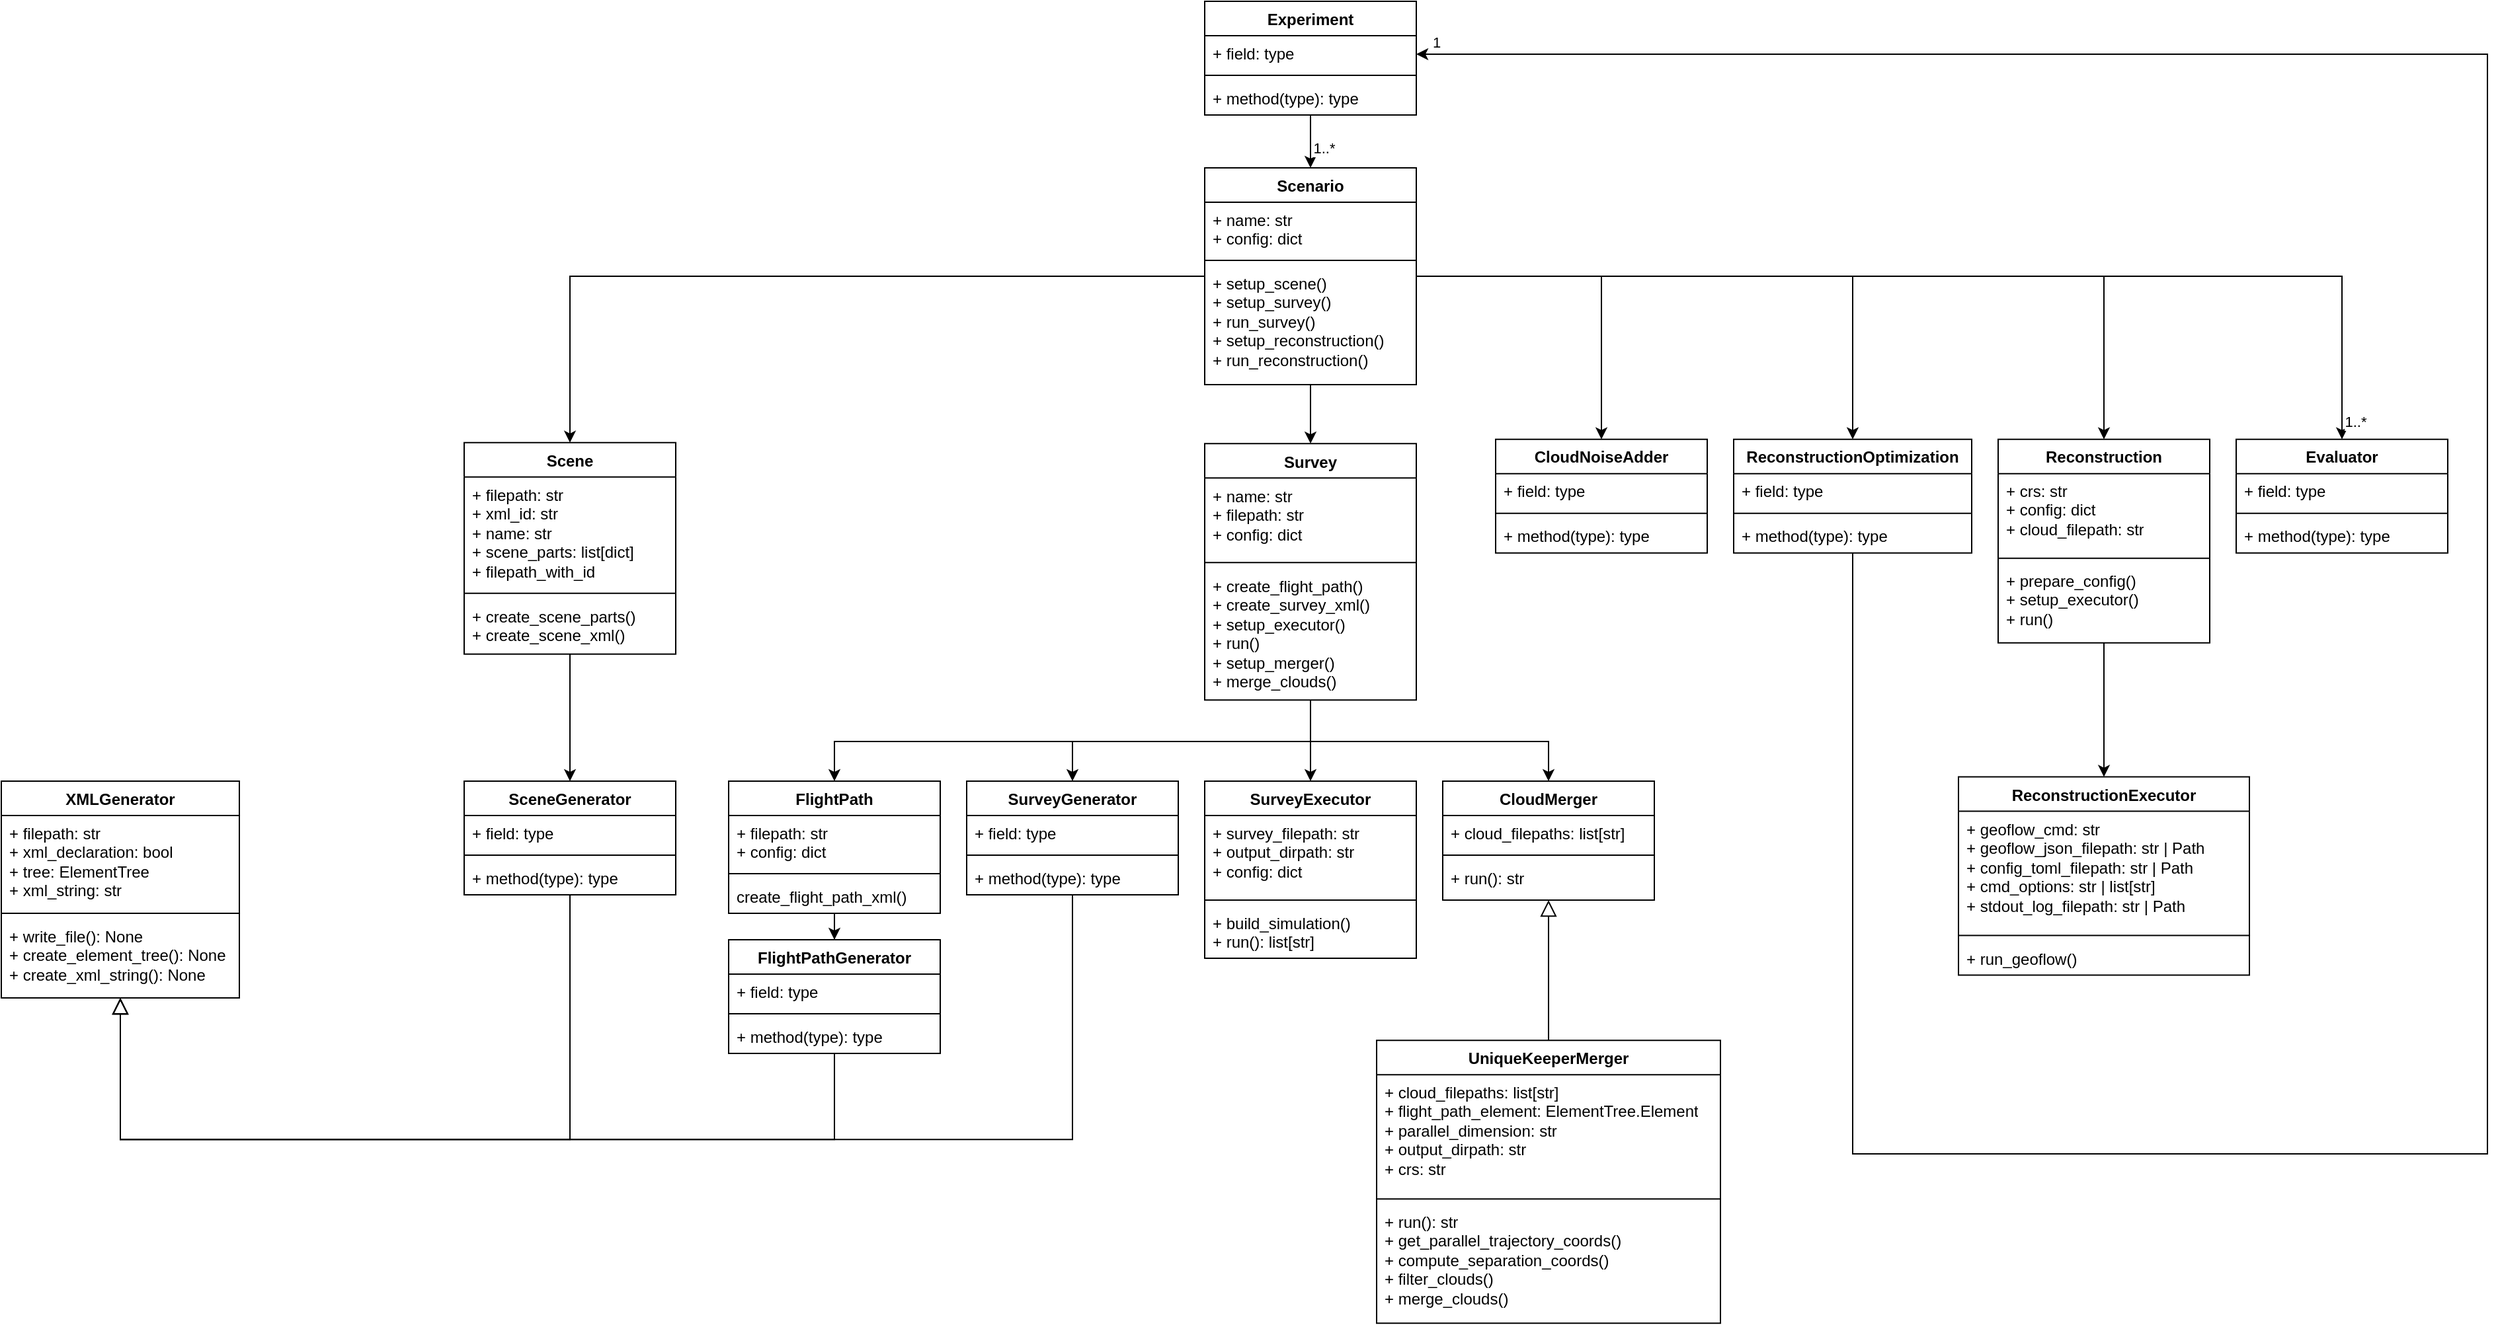 <mxfile version="24.4.8" type="device">
  <diagram name="Seite-1" id="8JNQaDu9DRhacnjIAZFm">
    <mxGraphModel dx="3042" dy="1747" grid="1" gridSize="10" guides="1" tooltips="1" connect="1" arrows="1" fold="1" page="1" pageScale="1" pageWidth="2336" pageHeight="1654" math="0" shadow="0">
      <root>
        <mxCell id="0" />
        <mxCell id="1" parent="0" />
        <mxCell id="OkNvTdSTfRBeQ-PVguBh-82" style="edgeStyle=orthogonalEdgeStyle;rounded=0;orthogonalLoop=1;jettySize=auto;html=1;endArrow=block;endFill=0;endSize=10;" parent="1" source="wXZuC-nlssusrVBOoUfX-1" target="OkNvTdSTfRBeQ-PVguBh-72" edge="1">
          <mxGeometry relative="1" as="geometry">
            <Array as="points">
              <mxPoint x="940" y="951.08" />
              <mxPoint x="220" y="951.08" />
            </Array>
          </mxGeometry>
        </mxCell>
        <mxCell id="wXZuC-nlssusrVBOoUfX-1" value="SurveyGenerator" style="swimlane;fontStyle=1;align=center;verticalAlign=top;childLayout=stackLayout;horizontal=1;startSize=26;horizontalStack=0;resizeParent=1;resizeParentMax=0;resizeLast=0;collapsible=1;marginBottom=0;whiteSpace=wrap;html=1;" parent="1" vertex="1">
          <mxGeometry x="860" y="680.0" width="160" height="86" as="geometry" />
        </mxCell>
        <mxCell id="wXZuC-nlssusrVBOoUfX-2" value="+ field: type" style="text;strokeColor=none;fillColor=none;align=left;verticalAlign=top;spacingLeft=4;spacingRight=4;overflow=hidden;rotatable=0;points=[[0,0.5],[1,0.5]];portConstraint=eastwest;whiteSpace=wrap;html=1;" parent="wXZuC-nlssusrVBOoUfX-1" vertex="1">
          <mxGeometry y="26" width="160" height="26" as="geometry" />
        </mxCell>
        <mxCell id="wXZuC-nlssusrVBOoUfX-3" value="" style="line;strokeWidth=1;fillColor=none;align=left;verticalAlign=middle;spacingTop=-1;spacingLeft=3;spacingRight=3;rotatable=0;labelPosition=right;points=[];portConstraint=eastwest;strokeColor=inherit;" parent="wXZuC-nlssusrVBOoUfX-1" vertex="1">
          <mxGeometry y="52" width="160" height="8" as="geometry" />
        </mxCell>
        <mxCell id="wXZuC-nlssusrVBOoUfX-4" value="+ method(type): type" style="text;strokeColor=none;fillColor=none;align=left;verticalAlign=top;spacingLeft=4;spacingRight=4;overflow=hidden;rotatable=0;points=[[0,0.5],[1,0.5]];portConstraint=eastwest;whiteSpace=wrap;html=1;" parent="wXZuC-nlssusrVBOoUfX-1" vertex="1">
          <mxGeometry y="60" width="160" height="26" as="geometry" />
        </mxCell>
        <mxCell id="wXZuC-nlssusrVBOoUfX-13" value="SurveyExecutor" style="swimlane;fontStyle=1;align=center;verticalAlign=top;childLayout=stackLayout;horizontal=1;startSize=26;horizontalStack=0;resizeParent=1;resizeParentMax=0;resizeLast=0;collapsible=1;marginBottom=0;whiteSpace=wrap;html=1;" parent="1" vertex="1">
          <mxGeometry x="1040" y="680.0" width="160" height="134" as="geometry" />
        </mxCell>
        <mxCell id="wXZuC-nlssusrVBOoUfX-14" value="+ survey_filepath: str&lt;div&gt;+ output_dirpath: str&lt;/div&gt;&lt;div&gt;+ config: dict&lt;/div&gt;" style="text;strokeColor=none;fillColor=none;align=left;verticalAlign=top;spacingLeft=4;spacingRight=4;overflow=hidden;rotatable=0;points=[[0,0.5],[1,0.5]];portConstraint=eastwest;whiteSpace=wrap;html=1;" parent="wXZuC-nlssusrVBOoUfX-13" vertex="1">
          <mxGeometry y="26" width="160" height="60" as="geometry" />
        </mxCell>
        <mxCell id="wXZuC-nlssusrVBOoUfX-15" value="" style="line;strokeWidth=1;fillColor=none;align=left;verticalAlign=middle;spacingTop=-1;spacingLeft=3;spacingRight=3;rotatable=0;labelPosition=right;points=[];portConstraint=eastwest;strokeColor=inherit;" parent="wXZuC-nlssusrVBOoUfX-13" vertex="1">
          <mxGeometry y="86" width="160" height="8" as="geometry" />
        </mxCell>
        <mxCell id="wXZuC-nlssusrVBOoUfX-16" value="+ build_simulation()&lt;div&gt;+ run(): list[str]&lt;/div&gt;" style="text;strokeColor=none;fillColor=none;align=left;verticalAlign=top;spacingLeft=4;spacingRight=4;overflow=hidden;rotatable=0;points=[[0,0.5],[1,0.5]];portConstraint=eastwest;whiteSpace=wrap;html=1;" parent="wXZuC-nlssusrVBOoUfX-13" vertex="1">
          <mxGeometry y="94" width="160" height="40" as="geometry" />
        </mxCell>
        <mxCell id="ZO_Lj0BaYGyMxoH7Q07y-14" style="edgeStyle=orthogonalEdgeStyle;rounded=0;orthogonalLoop=1;jettySize=auto;html=1;" edge="1" parent="1" source="wXZuC-nlssusrVBOoUfX-17" target="OkNvTdSTfRBeQ-PVguBh-47">
          <mxGeometry relative="1" as="geometry" />
        </mxCell>
        <mxCell id="ZO_Lj0BaYGyMxoH7Q07y-25" value="1..*" style="edgeLabel;html=1;align=center;verticalAlign=middle;resizable=0;points=[];" vertex="1" connectable="0" parent="ZO_Lj0BaYGyMxoH7Q07y-14">
          <mxGeometry x="0.967" relative="1" as="geometry">
            <mxPoint x="10" as="offset" />
          </mxGeometry>
        </mxCell>
        <mxCell id="ZO_Lj0BaYGyMxoH7Q07y-19" style="edgeStyle=orthogonalEdgeStyle;rounded=0;orthogonalLoop=1;jettySize=auto;html=1;" edge="1" parent="1" source="wXZuC-nlssusrVBOoUfX-17" target="ZO_Lj0BaYGyMxoH7Q07y-15">
          <mxGeometry relative="1" as="geometry" />
        </mxCell>
        <mxCell id="ZO_Lj0BaYGyMxoH7Q07y-20" style="edgeStyle=orthogonalEdgeStyle;rounded=0;orthogonalLoop=1;jettySize=auto;html=1;" edge="1" parent="1" source="wXZuC-nlssusrVBOoUfX-17" target="OkNvTdSTfRBeQ-PVguBh-23">
          <mxGeometry relative="1" as="geometry" />
        </mxCell>
        <mxCell id="ZO_Lj0BaYGyMxoH7Q07y-22" style="edgeStyle=orthogonalEdgeStyle;rounded=0;orthogonalLoop=1;jettySize=auto;html=1;" edge="1" parent="1" source="wXZuC-nlssusrVBOoUfX-17" target="ZO_Lj0BaYGyMxoH7Q07y-9">
          <mxGeometry relative="1" as="geometry" />
        </mxCell>
        <mxCell id="ZO_Lj0BaYGyMxoH7Q07y-23" style="edgeStyle=orthogonalEdgeStyle;rounded=0;orthogonalLoop=1;jettySize=auto;html=1;" edge="1" parent="1" source="wXZuC-nlssusrVBOoUfX-17" target="OkNvTdSTfRBeQ-PVguBh-12">
          <mxGeometry relative="1" as="geometry" />
        </mxCell>
        <mxCell id="ZO_Lj0BaYGyMxoH7Q07y-24" style="edgeStyle=orthogonalEdgeStyle;rounded=0;orthogonalLoop=1;jettySize=auto;html=1;" edge="1" parent="1" source="wXZuC-nlssusrVBOoUfX-17" target="720kDoea3WcDRePMbIvr-1">
          <mxGeometry relative="1" as="geometry" />
        </mxCell>
        <mxCell id="wXZuC-nlssusrVBOoUfX-17" value="Scenario" style="swimlane;fontStyle=1;align=center;verticalAlign=top;childLayout=stackLayout;horizontal=1;startSize=26;horizontalStack=0;resizeParent=1;resizeParentMax=0;resizeLast=0;collapsible=1;marginBottom=0;whiteSpace=wrap;html=1;" parent="1" vertex="1">
          <mxGeometry x="1040" y="216.0" width="160" height="164" as="geometry" />
        </mxCell>
        <mxCell id="wXZuC-nlssusrVBOoUfX-18" value="&lt;div&gt;+ name: str&lt;/div&gt;&lt;div&gt;+ config: dict&lt;/div&gt;" style="text;strokeColor=none;fillColor=none;align=left;verticalAlign=top;spacingLeft=4;spacingRight=4;overflow=hidden;rotatable=0;points=[[0,0.5],[1,0.5]];portConstraint=eastwest;whiteSpace=wrap;html=1;" parent="wXZuC-nlssusrVBOoUfX-17" vertex="1">
          <mxGeometry y="26" width="160" height="40" as="geometry" />
        </mxCell>
        <mxCell id="wXZuC-nlssusrVBOoUfX-19" value="" style="line;strokeWidth=1;fillColor=none;align=left;verticalAlign=middle;spacingTop=-1;spacingLeft=3;spacingRight=3;rotatable=0;labelPosition=right;points=[];portConstraint=eastwest;strokeColor=inherit;" parent="wXZuC-nlssusrVBOoUfX-17" vertex="1">
          <mxGeometry y="66" width="160" height="8" as="geometry" />
        </mxCell>
        <mxCell id="wXZuC-nlssusrVBOoUfX-20" value="+ setup_scene()&lt;div&gt;+ setup_survey()&lt;/div&gt;&lt;div&gt;+ run_survey()&lt;/div&gt;&lt;div&gt;+ setup_reconstruction()&lt;/div&gt;&lt;div&gt;+ run_reconstruction()&lt;/div&gt;" style="text;strokeColor=none;fillColor=none;align=left;verticalAlign=top;spacingLeft=4;spacingRight=4;overflow=hidden;rotatable=0;points=[[0,0.5],[1,0.5]];portConstraint=eastwest;whiteSpace=wrap;html=1;" parent="wXZuC-nlssusrVBOoUfX-17" vertex="1">
          <mxGeometry y="74" width="160" height="90" as="geometry" />
        </mxCell>
        <mxCell id="OkNvTdSTfRBeQ-PVguBh-80" style="edgeStyle=orthogonalEdgeStyle;rounded=0;orthogonalLoop=1;jettySize=auto;html=1;exitX=0.5;exitY=1;exitDx=0;exitDy=0;endArrow=block;endFill=0;endSize=10;" parent="1" source="wXZuC-nlssusrVBOoUfX-25" target="OkNvTdSTfRBeQ-PVguBh-72" edge="1">
          <mxGeometry relative="1" as="geometry">
            <Array as="points">
              <mxPoint x="760" y="951.08" />
              <mxPoint x="220" y="951.08" />
            </Array>
          </mxGeometry>
        </mxCell>
        <mxCell id="wXZuC-nlssusrVBOoUfX-25" value="&lt;div&gt;FlightPathGenerator&lt;/div&gt;" style="swimlane;fontStyle=1;align=center;verticalAlign=top;childLayout=stackLayout;horizontal=1;startSize=26;horizontalStack=0;resizeParent=1;resizeParentMax=0;resizeLast=0;collapsible=1;marginBottom=0;whiteSpace=wrap;html=1;" parent="1" vertex="1">
          <mxGeometry x="680" y="800.0" width="160" height="86" as="geometry" />
        </mxCell>
        <mxCell id="wXZuC-nlssusrVBOoUfX-26" value="+ field: type" style="text;strokeColor=none;fillColor=none;align=left;verticalAlign=top;spacingLeft=4;spacingRight=4;overflow=hidden;rotatable=0;points=[[0,0.5],[1,0.5]];portConstraint=eastwest;whiteSpace=wrap;html=1;" parent="wXZuC-nlssusrVBOoUfX-25" vertex="1">
          <mxGeometry y="26" width="160" height="26" as="geometry" />
        </mxCell>
        <mxCell id="wXZuC-nlssusrVBOoUfX-27" value="" style="line;strokeWidth=1;fillColor=none;align=left;verticalAlign=middle;spacingTop=-1;spacingLeft=3;spacingRight=3;rotatable=0;labelPosition=right;points=[];portConstraint=eastwest;strokeColor=inherit;" parent="wXZuC-nlssusrVBOoUfX-25" vertex="1">
          <mxGeometry y="52" width="160" height="8" as="geometry" />
        </mxCell>
        <mxCell id="wXZuC-nlssusrVBOoUfX-28" value="+ method(type): type" style="text;strokeColor=none;fillColor=none;align=left;verticalAlign=top;spacingLeft=4;spacingRight=4;overflow=hidden;rotatable=0;points=[[0,0.5],[1,0.5]];portConstraint=eastwest;whiteSpace=wrap;html=1;" parent="wXZuC-nlssusrVBOoUfX-25" vertex="1">
          <mxGeometry y="60" width="160" height="26" as="geometry" />
        </mxCell>
        <mxCell id="OkNvTdSTfRBeQ-PVguBh-81" style="edgeStyle=orthogonalEdgeStyle;rounded=0;orthogonalLoop=1;jettySize=auto;html=1;endArrow=block;endFill=0;endSize=10;" parent="1" source="wXZuC-nlssusrVBOoUfX-33" target="OkNvTdSTfRBeQ-PVguBh-72" edge="1">
          <mxGeometry relative="1" as="geometry">
            <mxPoint x="440" y="970.66" as="targetPoint" />
            <Array as="points">
              <mxPoint x="560" y="951.08" />
              <mxPoint x="220" y="951.08" />
            </Array>
          </mxGeometry>
        </mxCell>
        <mxCell id="wXZuC-nlssusrVBOoUfX-33" value="SceneGenerator" style="swimlane;fontStyle=1;align=center;verticalAlign=top;childLayout=stackLayout;horizontal=1;startSize=26;horizontalStack=0;resizeParent=1;resizeParentMax=0;resizeLast=0;collapsible=1;marginBottom=0;whiteSpace=wrap;html=1;" parent="1" vertex="1">
          <mxGeometry x="480" y="680" width="160" height="86" as="geometry" />
        </mxCell>
        <mxCell id="wXZuC-nlssusrVBOoUfX-34" value="+ field: type" style="text;strokeColor=none;fillColor=none;align=left;verticalAlign=top;spacingLeft=4;spacingRight=4;overflow=hidden;rotatable=0;points=[[0,0.5],[1,0.5]];portConstraint=eastwest;whiteSpace=wrap;html=1;" parent="wXZuC-nlssusrVBOoUfX-33" vertex="1">
          <mxGeometry y="26" width="160" height="26" as="geometry" />
        </mxCell>
        <mxCell id="wXZuC-nlssusrVBOoUfX-35" value="" style="line;strokeWidth=1;fillColor=none;align=left;verticalAlign=middle;spacingTop=-1;spacingLeft=3;spacingRight=3;rotatable=0;labelPosition=right;points=[];portConstraint=eastwest;strokeColor=inherit;" parent="wXZuC-nlssusrVBOoUfX-33" vertex="1">
          <mxGeometry y="52" width="160" height="8" as="geometry" />
        </mxCell>
        <mxCell id="wXZuC-nlssusrVBOoUfX-36" value="+ method(type): type" style="text;strokeColor=none;fillColor=none;align=left;verticalAlign=top;spacingLeft=4;spacingRight=4;overflow=hidden;rotatable=0;points=[[0,0.5],[1,0.5]];portConstraint=eastwest;whiteSpace=wrap;html=1;" parent="wXZuC-nlssusrVBOoUfX-33" vertex="1">
          <mxGeometry y="60" width="160" height="26" as="geometry" />
        </mxCell>
        <mxCell id="OkNvTdSTfRBeQ-PVguBh-63" style="edgeStyle=orthogonalEdgeStyle;rounded=0;orthogonalLoop=1;jettySize=auto;html=1;entryX=0.5;entryY=0;entryDx=0;entryDy=0;" parent="1" source="720kDoea3WcDRePMbIvr-1" target="wXZuC-nlssusrVBOoUfX-1" edge="1">
          <mxGeometry relative="1" as="geometry">
            <Array as="points">
              <mxPoint x="1120" y="650" />
              <mxPoint x="940" y="650" />
            </Array>
          </mxGeometry>
        </mxCell>
        <mxCell id="OkNvTdSTfRBeQ-PVguBh-64" style="edgeStyle=orthogonalEdgeStyle;rounded=0;orthogonalLoop=1;jettySize=auto;html=1;entryX=0.5;entryY=0;entryDx=0;entryDy=0;" parent="1" source="720kDoea3WcDRePMbIvr-1" target="wXZuC-nlssusrVBOoUfX-13" edge="1">
          <mxGeometry relative="1" as="geometry" />
        </mxCell>
        <mxCell id="OkNvTdSTfRBeQ-PVguBh-65" style="edgeStyle=orthogonalEdgeStyle;rounded=0;orthogonalLoop=1;jettySize=auto;html=1;entryX=0.5;entryY=0;entryDx=0;entryDy=0;" parent="1" source="720kDoea3WcDRePMbIvr-1" target="OkNvTdSTfRBeQ-PVguBh-5" edge="1">
          <mxGeometry relative="1" as="geometry">
            <Array as="points">
              <mxPoint x="1120" y="650" />
              <mxPoint x="1300" y="650" />
            </Array>
          </mxGeometry>
        </mxCell>
        <mxCell id="OkNvTdSTfRBeQ-PVguBh-83" style="edgeStyle=orthogonalEdgeStyle;rounded=0;orthogonalLoop=1;jettySize=auto;html=1;" parent="1" source="720kDoea3WcDRePMbIvr-1" target="OkNvTdSTfRBeQ-PVguBh-54" edge="1">
          <mxGeometry relative="1" as="geometry">
            <Array as="points">
              <mxPoint x="1120" y="650" />
              <mxPoint x="760" y="650" />
            </Array>
          </mxGeometry>
        </mxCell>
        <mxCell id="720kDoea3WcDRePMbIvr-1" value="Survey" style="swimlane;fontStyle=1;align=center;verticalAlign=top;childLayout=stackLayout;horizontal=1;startSize=26;horizontalStack=0;resizeParent=1;resizeParentMax=0;resizeLast=0;collapsible=1;marginBottom=0;whiteSpace=wrap;html=1;" parent="1" vertex="1">
          <mxGeometry x="1040" y="424.58" width="160" height="194" as="geometry" />
        </mxCell>
        <mxCell id="720kDoea3WcDRePMbIvr-2" value="+ name: str&lt;div&gt;+ filepath: str&lt;/div&gt;&lt;div&gt;+ config: dict&lt;/div&gt;" style="text;strokeColor=none;fillColor=none;align=left;verticalAlign=top;spacingLeft=4;spacingRight=4;overflow=hidden;rotatable=0;points=[[0,0.5],[1,0.5]];portConstraint=eastwest;whiteSpace=wrap;html=1;" parent="720kDoea3WcDRePMbIvr-1" vertex="1">
          <mxGeometry y="26" width="160" height="60" as="geometry" />
        </mxCell>
        <mxCell id="720kDoea3WcDRePMbIvr-3" value="" style="line;strokeWidth=1;fillColor=none;align=left;verticalAlign=middle;spacingTop=-1;spacingLeft=3;spacingRight=3;rotatable=0;labelPosition=right;points=[];portConstraint=eastwest;strokeColor=inherit;" parent="720kDoea3WcDRePMbIvr-1" vertex="1">
          <mxGeometry y="86" width="160" height="8" as="geometry" />
        </mxCell>
        <mxCell id="720kDoea3WcDRePMbIvr-4" value="+ create_flight_path()&lt;div&gt;+ create_survey_xml()&lt;/div&gt;&lt;div&gt;+ setup_executor()&lt;/div&gt;&lt;div&gt;+ run()&lt;/div&gt;&lt;div&gt;+ setup_merger()&lt;/div&gt;&lt;div&gt;+ merge_clouds()&lt;/div&gt;" style="text;strokeColor=none;fillColor=none;align=left;verticalAlign=top;spacingLeft=4;spacingRight=4;overflow=hidden;rotatable=0;points=[[0,0.5],[1,0.5]];portConstraint=eastwest;whiteSpace=wrap;html=1;" parent="720kDoea3WcDRePMbIvr-1" vertex="1">
          <mxGeometry y="94" width="160" height="100" as="geometry" />
        </mxCell>
        <mxCell id="OkNvTdSTfRBeQ-PVguBh-1" value="Experiment" style="swimlane;fontStyle=1;align=center;verticalAlign=top;childLayout=stackLayout;horizontal=1;startSize=26;horizontalStack=0;resizeParent=1;resizeParentMax=0;resizeLast=0;collapsible=1;marginBottom=0;whiteSpace=wrap;html=1;" parent="1" vertex="1">
          <mxGeometry x="1040" y="90" width="160" height="86" as="geometry" />
        </mxCell>
        <mxCell id="OkNvTdSTfRBeQ-PVguBh-2" value="+ field: type" style="text;strokeColor=none;fillColor=none;align=left;verticalAlign=top;spacingLeft=4;spacingRight=4;overflow=hidden;rotatable=0;points=[[0,0.5],[1,0.5]];portConstraint=eastwest;whiteSpace=wrap;html=1;" parent="OkNvTdSTfRBeQ-PVguBh-1" vertex="1">
          <mxGeometry y="26" width="160" height="26" as="geometry" />
        </mxCell>
        <mxCell id="OkNvTdSTfRBeQ-PVguBh-3" value="" style="line;strokeWidth=1;fillColor=none;align=left;verticalAlign=middle;spacingTop=-1;spacingLeft=3;spacingRight=3;rotatable=0;labelPosition=right;points=[];portConstraint=eastwest;strokeColor=inherit;" parent="OkNvTdSTfRBeQ-PVguBh-1" vertex="1">
          <mxGeometry y="52" width="160" height="8" as="geometry" />
        </mxCell>
        <mxCell id="OkNvTdSTfRBeQ-PVguBh-4" value="+ method(type): type" style="text;strokeColor=none;fillColor=none;align=left;verticalAlign=top;spacingLeft=4;spacingRight=4;overflow=hidden;rotatable=0;points=[[0,0.5],[1,0.5]];portConstraint=eastwest;whiteSpace=wrap;html=1;" parent="OkNvTdSTfRBeQ-PVguBh-1" vertex="1">
          <mxGeometry y="60" width="160" height="26" as="geometry" />
        </mxCell>
        <mxCell id="OkNvTdSTfRBeQ-PVguBh-5" value="CloudMerger" style="swimlane;fontStyle=1;align=center;verticalAlign=top;childLayout=stackLayout;horizontal=1;startSize=26;horizontalStack=0;resizeParent=1;resizeParentMax=0;resizeLast=0;collapsible=1;marginBottom=0;whiteSpace=wrap;html=1;" parent="1" vertex="1">
          <mxGeometry x="1220" y="680.0" width="160" height="90" as="geometry" />
        </mxCell>
        <mxCell id="OkNvTdSTfRBeQ-PVguBh-6" value="+ cloud_filepaths: list[str]" style="text;strokeColor=none;fillColor=none;align=left;verticalAlign=top;spacingLeft=4;spacingRight=4;overflow=hidden;rotatable=0;points=[[0,0.5],[1,0.5]];portConstraint=eastwest;whiteSpace=wrap;html=1;" parent="OkNvTdSTfRBeQ-PVguBh-5" vertex="1">
          <mxGeometry y="26" width="160" height="26" as="geometry" />
        </mxCell>
        <mxCell id="OkNvTdSTfRBeQ-PVguBh-7" value="" style="line;strokeWidth=1;fillColor=none;align=left;verticalAlign=middle;spacingTop=-1;spacingLeft=3;spacingRight=3;rotatable=0;labelPosition=right;points=[];portConstraint=eastwest;strokeColor=inherit;" parent="OkNvTdSTfRBeQ-PVguBh-5" vertex="1">
          <mxGeometry y="52" width="160" height="8" as="geometry" />
        </mxCell>
        <mxCell id="OkNvTdSTfRBeQ-PVguBh-8" value="+ run(): str" style="text;strokeColor=none;fillColor=none;align=left;verticalAlign=top;spacingLeft=4;spacingRight=4;overflow=hidden;rotatable=0;points=[[0,0.5],[1,0.5]];portConstraint=eastwest;whiteSpace=wrap;html=1;" parent="OkNvTdSTfRBeQ-PVguBh-5" vertex="1">
          <mxGeometry y="60" width="160" height="30" as="geometry" />
        </mxCell>
        <mxCell id="OkNvTdSTfRBeQ-PVguBh-66" style="edgeStyle=orthogonalEdgeStyle;rounded=0;orthogonalLoop=1;jettySize=auto;html=1;" parent="1" source="OkNvTdSTfRBeQ-PVguBh-12" target="wXZuC-nlssusrVBOoUfX-33" edge="1">
          <mxGeometry relative="1" as="geometry" />
        </mxCell>
        <mxCell id="OkNvTdSTfRBeQ-PVguBh-12" value="Scene" style="swimlane;fontStyle=1;align=center;verticalAlign=top;childLayout=stackLayout;horizontal=1;startSize=26;horizontalStack=0;resizeParent=1;resizeParentMax=0;resizeLast=0;collapsible=1;marginBottom=0;whiteSpace=wrap;html=1;" parent="1" vertex="1">
          <mxGeometry x="480" y="423.92" width="160" height="160" as="geometry" />
        </mxCell>
        <mxCell id="OkNvTdSTfRBeQ-PVguBh-13" value="&lt;div&gt;+ filepath: str&lt;/div&gt;&lt;div&gt;+ xml_id: str&lt;/div&gt;&lt;div&gt;+ name: str&lt;/div&gt;&lt;div&gt;+ scene_parts: list[dict]&lt;/div&gt;&lt;div&gt;+ filepath_with_id&lt;/div&gt;" style="text;strokeColor=none;fillColor=none;align=left;verticalAlign=top;spacingLeft=4;spacingRight=4;overflow=hidden;rotatable=0;points=[[0,0.5],[1,0.5]];portConstraint=eastwest;whiteSpace=wrap;html=1;" parent="OkNvTdSTfRBeQ-PVguBh-12" vertex="1">
          <mxGeometry y="26" width="160" height="84" as="geometry" />
        </mxCell>
        <mxCell id="OkNvTdSTfRBeQ-PVguBh-14" value="" style="line;strokeWidth=1;fillColor=none;align=left;verticalAlign=middle;spacingTop=-1;spacingLeft=3;spacingRight=3;rotatable=0;labelPosition=right;points=[];portConstraint=eastwest;strokeColor=inherit;" parent="OkNvTdSTfRBeQ-PVguBh-12" vertex="1">
          <mxGeometry y="110" width="160" height="8" as="geometry" />
        </mxCell>
        <mxCell id="OkNvTdSTfRBeQ-PVguBh-15" value="&lt;div&gt;+ create_scene_parts()&lt;/div&gt;&lt;div&gt;+ create_scene_xml()&lt;/div&gt;" style="text;strokeColor=none;fillColor=none;align=left;verticalAlign=top;spacingLeft=4;spacingRight=4;overflow=hidden;rotatable=0;points=[[0,0.5],[1,0.5]];portConstraint=eastwest;whiteSpace=wrap;html=1;" parent="OkNvTdSTfRBeQ-PVguBh-12" vertex="1">
          <mxGeometry y="118" width="160" height="42" as="geometry" />
        </mxCell>
        <mxCell id="OkNvTdSTfRBeQ-PVguBh-22" style="edgeStyle=orthogonalEdgeStyle;rounded=0;orthogonalLoop=1;jettySize=auto;html=1;entryX=0.5;entryY=0;entryDx=0;entryDy=0;" parent="1" source="OkNvTdSTfRBeQ-PVguBh-1" target="wXZuC-nlssusrVBOoUfX-17" edge="1">
          <mxGeometry relative="1" as="geometry">
            <mxPoint x="1146" y="520" as="targetPoint" />
          </mxGeometry>
        </mxCell>
        <mxCell id="OkNvTdSTfRBeQ-PVguBh-43" value="1..*" style="edgeLabel;html=1;align=center;verticalAlign=middle;resizable=0;points=[];" parent="OkNvTdSTfRBeQ-PVguBh-22" vertex="1" connectable="0">
          <mxGeometry x="0.868" relative="1" as="geometry">
            <mxPoint x="10" y="-13" as="offset" />
          </mxGeometry>
        </mxCell>
        <mxCell id="OkNvTdSTfRBeQ-PVguBh-31" style="edgeStyle=orthogonalEdgeStyle;rounded=0;orthogonalLoop=1;jettySize=auto;html=1;exitX=0.5;exitY=1;exitDx=0;exitDy=0;entryX=0.5;entryY=0;entryDx=0;entryDy=0;" parent="1" source="OkNvTdSTfRBeQ-PVguBh-23" target="OkNvTdSTfRBeQ-PVguBh-27" edge="1">
          <mxGeometry relative="1" as="geometry" />
        </mxCell>
        <mxCell id="OkNvTdSTfRBeQ-PVguBh-23" value="Reconstruction" style="swimlane;fontStyle=1;align=center;verticalAlign=top;childLayout=stackLayout;horizontal=1;startSize=26;horizontalStack=0;resizeParent=1;resizeParentMax=0;resizeLast=0;collapsible=1;marginBottom=0;whiteSpace=wrap;html=1;" parent="1" vertex="1">
          <mxGeometry x="1640" y="421.36" width="160" height="154" as="geometry" />
        </mxCell>
        <mxCell id="OkNvTdSTfRBeQ-PVguBh-24" value="+ crs: str&lt;div&gt;+ config: dict&lt;/div&gt;&lt;div&gt;+ cloud_filepath: str&lt;/div&gt;" style="text;strokeColor=none;fillColor=none;align=left;verticalAlign=top;spacingLeft=4;spacingRight=4;overflow=hidden;rotatable=0;points=[[0,0.5],[1,0.5]];portConstraint=eastwest;whiteSpace=wrap;html=1;" parent="OkNvTdSTfRBeQ-PVguBh-23" vertex="1">
          <mxGeometry y="26" width="160" height="60" as="geometry" />
        </mxCell>
        <mxCell id="OkNvTdSTfRBeQ-PVguBh-25" value="" style="line;strokeWidth=1;fillColor=none;align=left;verticalAlign=middle;spacingTop=-1;spacingLeft=3;spacingRight=3;rotatable=0;labelPosition=right;points=[];portConstraint=eastwest;strokeColor=inherit;" parent="OkNvTdSTfRBeQ-PVguBh-23" vertex="1">
          <mxGeometry y="86" width="160" height="8" as="geometry" />
        </mxCell>
        <mxCell id="OkNvTdSTfRBeQ-PVguBh-26" value="+ prepare_config()&lt;div&gt;+ setup_executor()&lt;/div&gt;&lt;div&gt;+ run()&lt;/div&gt;" style="text;strokeColor=none;fillColor=none;align=left;verticalAlign=top;spacingLeft=4;spacingRight=4;overflow=hidden;rotatable=0;points=[[0,0.5],[1,0.5]];portConstraint=eastwest;whiteSpace=wrap;html=1;" parent="OkNvTdSTfRBeQ-PVguBh-23" vertex="1">
          <mxGeometry y="94" width="160" height="60" as="geometry" />
        </mxCell>
        <mxCell id="OkNvTdSTfRBeQ-PVguBh-27" value="ReconstructionExecutor" style="swimlane;fontStyle=1;align=center;verticalAlign=top;childLayout=stackLayout;horizontal=1;startSize=26;horizontalStack=0;resizeParent=1;resizeParentMax=0;resizeLast=0;collapsible=1;marginBottom=0;whiteSpace=wrap;html=1;" parent="1" vertex="1">
          <mxGeometry x="1610" y="676.78" width="220" height="150" as="geometry" />
        </mxCell>
        <mxCell id="OkNvTdSTfRBeQ-PVguBh-28" value="+ geoflow_cmd: str&lt;div&gt;+ geoflow_json_filepath: str | Path&lt;/div&gt;&lt;div&gt;+ config_toml_filepath: str | Path&lt;/div&gt;&lt;div&gt;+ cmd_options: str | list[str]&lt;/div&gt;&lt;div&gt;+ stdout_log_filepath: str | Path&lt;/div&gt;" style="text;strokeColor=none;fillColor=none;align=left;verticalAlign=top;spacingLeft=4;spacingRight=4;overflow=hidden;rotatable=0;points=[[0,0.5],[1,0.5]];portConstraint=eastwest;whiteSpace=wrap;html=1;" parent="OkNvTdSTfRBeQ-PVguBh-27" vertex="1">
          <mxGeometry y="26" width="220" height="90" as="geometry" />
        </mxCell>
        <mxCell id="OkNvTdSTfRBeQ-PVguBh-29" value="" style="line;strokeWidth=1;fillColor=none;align=left;verticalAlign=middle;spacingTop=-1;spacingLeft=3;spacingRight=3;rotatable=0;labelPosition=right;points=[];portConstraint=eastwest;strokeColor=inherit;" parent="OkNvTdSTfRBeQ-PVguBh-27" vertex="1">
          <mxGeometry y="116" width="220" height="8" as="geometry" />
        </mxCell>
        <mxCell id="OkNvTdSTfRBeQ-PVguBh-30" value="+ run_geoflow()" style="text;strokeColor=none;fillColor=none;align=left;verticalAlign=top;spacingLeft=4;spacingRight=4;overflow=hidden;rotatable=0;points=[[0,0.5],[1,0.5]];portConstraint=eastwest;whiteSpace=wrap;html=1;" parent="OkNvTdSTfRBeQ-PVguBh-27" vertex="1">
          <mxGeometry y="124" width="220" height="26" as="geometry" />
        </mxCell>
        <mxCell id="OkNvTdSTfRBeQ-PVguBh-47" value="Evaluator" style="swimlane;fontStyle=1;align=center;verticalAlign=top;childLayout=stackLayout;horizontal=1;startSize=26;horizontalStack=0;resizeParent=1;resizeParentMax=0;resizeLast=0;collapsible=1;marginBottom=0;whiteSpace=wrap;html=1;" parent="1" vertex="1">
          <mxGeometry x="1820" y="421.36" width="160" height="86" as="geometry" />
        </mxCell>
        <mxCell id="OkNvTdSTfRBeQ-PVguBh-48" value="+ field: type" style="text;strokeColor=none;fillColor=none;align=left;verticalAlign=top;spacingLeft=4;spacingRight=4;overflow=hidden;rotatable=0;points=[[0,0.5],[1,0.5]];portConstraint=eastwest;whiteSpace=wrap;html=1;" parent="OkNvTdSTfRBeQ-PVguBh-47" vertex="1">
          <mxGeometry y="26" width="160" height="26" as="geometry" />
        </mxCell>
        <mxCell id="OkNvTdSTfRBeQ-PVguBh-49" value="" style="line;strokeWidth=1;fillColor=none;align=left;verticalAlign=middle;spacingTop=-1;spacingLeft=3;spacingRight=3;rotatable=0;labelPosition=right;points=[];portConstraint=eastwest;strokeColor=inherit;" parent="OkNvTdSTfRBeQ-PVguBh-47" vertex="1">
          <mxGeometry y="52" width="160" height="8" as="geometry" />
        </mxCell>
        <mxCell id="OkNvTdSTfRBeQ-PVguBh-50" value="+ method(type): type" style="text;strokeColor=none;fillColor=none;align=left;verticalAlign=top;spacingLeft=4;spacingRight=4;overflow=hidden;rotatable=0;points=[[0,0.5],[1,0.5]];portConstraint=eastwest;whiteSpace=wrap;html=1;" parent="OkNvTdSTfRBeQ-PVguBh-47" vertex="1">
          <mxGeometry y="60" width="160" height="26" as="geometry" />
        </mxCell>
        <mxCell id="OkNvTdSTfRBeQ-PVguBh-60" style="edgeStyle=orthogonalEdgeStyle;rounded=0;orthogonalLoop=1;jettySize=auto;html=1;entryX=0.5;entryY=0;entryDx=0;entryDy=0;" parent="1" source="OkNvTdSTfRBeQ-PVguBh-54" target="wXZuC-nlssusrVBOoUfX-25" edge="1">
          <mxGeometry relative="1" as="geometry" />
        </mxCell>
        <mxCell id="OkNvTdSTfRBeQ-PVguBh-54" value="FlightPath" style="swimlane;fontStyle=1;align=center;verticalAlign=top;childLayout=stackLayout;horizontal=1;startSize=26;horizontalStack=0;resizeParent=1;resizeParentMax=0;resizeLast=0;collapsible=1;marginBottom=0;whiteSpace=wrap;html=1;" parent="1" vertex="1">
          <mxGeometry x="680" y="680" width="160" height="100" as="geometry" />
        </mxCell>
        <mxCell id="OkNvTdSTfRBeQ-PVguBh-55" value="&lt;div&gt;+ filepath: str&lt;/div&gt;+ config: dict" style="text;strokeColor=none;fillColor=none;align=left;verticalAlign=top;spacingLeft=4;spacingRight=4;overflow=hidden;rotatable=0;points=[[0,0.5],[1,0.5]];portConstraint=eastwest;whiteSpace=wrap;html=1;" parent="OkNvTdSTfRBeQ-PVguBh-54" vertex="1">
          <mxGeometry y="26" width="160" height="40" as="geometry" />
        </mxCell>
        <mxCell id="OkNvTdSTfRBeQ-PVguBh-56" value="" style="line;strokeWidth=1;fillColor=none;align=left;verticalAlign=middle;spacingTop=-1;spacingLeft=3;spacingRight=3;rotatable=0;labelPosition=right;points=[];portConstraint=eastwest;strokeColor=inherit;" parent="OkNvTdSTfRBeQ-PVguBh-54" vertex="1">
          <mxGeometry y="66" width="160" height="8" as="geometry" />
        </mxCell>
        <mxCell id="OkNvTdSTfRBeQ-PVguBh-57" value="create_flight_path_xml()" style="text;strokeColor=none;fillColor=none;align=left;verticalAlign=top;spacingLeft=4;spacingRight=4;overflow=hidden;rotatable=0;points=[[0,0.5],[1,0.5]];portConstraint=eastwest;whiteSpace=wrap;html=1;" parent="OkNvTdSTfRBeQ-PVguBh-54" vertex="1">
          <mxGeometry y="74" width="160" height="26" as="geometry" />
        </mxCell>
        <mxCell id="OkNvTdSTfRBeQ-PVguBh-72" value="XMLGenerator" style="swimlane;fontStyle=1;align=center;verticalAlign=top;childLayout=stackLayout;horizontal=1;startSize=26;horizontalStack=0;resizeParent=1;resizeParentMax=0;resizeLast=0;collapsible=1;marginBottom=0;whiteSpace=wrap;html=1;" parent="1" vertex="1">
          <mxGeometry x="130" y="680.0" width="180" height="164" as="geometry" />
        </mxCell>
        <mxCell id="OkNvTdSTfRBeQ-PVguBh-73" value="+ filepath: str&lt;div&gt;+ xml_declaration: bool&lt;br&gt;&lt;div&gt;+ tree: ElementTree&lt;/div&gt;&lt;div&gt;+ xml_string: str&lt;/div&gt;&lt;/div&gt;" style="text;strokeColor=none;fillColor=none;align=left;verticalAlign=top;spacingLeft=4;spacingRight=4;overflow=hidden;rotatable=0;points=[[0,0.5],[1,0.5]];portConstraint=eastwest;whiteSpace=wrap;html=1;" parent="OkNvTdSTfRBeQ-PVguBh-72" vertex="1">
          <mxGeometry y="26" width="180" height="70" as="geometry" />
        </mxCell>
        <mxCell id="OkNvTdSTfRBeQ-PVguBh-74" value="" style="line;strokeWidth=1;fillColor=none;align=left;verticalAlign=middle;spacingTop=-1;spacingLeft=3;spacingRight=3;rotatable=0;labelPosition=right;points=[];portConstraint=eastwest;strokeColor=inherit;" parent="OkNvTdSTfRBeQ-PVguBh-72" vertex="1">
          <mxGeometry y="96" width="180" height="8" as="geometry" />
        </mxCell>
        <mxCell id="OkNvTdSTfRBeQ-PVguBh-75" value="+ write_file(): None&lt;div&gt;+ create_element_tree(): None&lt;/div&gt;&lt;div&gt;+ create_xml_string(): None&lt;/div&gt;" style="text;strokeColor=none;fillColor=none;align=left;verticalAlign=top;spacingLeft=4;spacingRight=4;overflow=hidden;rotatable=0;points=[[0,0.5],[1,0.5]];portConstraint=eastwest;whiteSpace=wrap;html=1;" parent="OkNvTdSTfRBeQ-PVguBh-72" vertex="1">
          <mxGeometry y="104" width="180" height="60" as="geometry" />
        </mxCell>
        <mxCell id="N8Nibjo9uOVHPQGU92ee-6" style="edgeStyle=orthogonalEdgeStyle;rounded=0;orthogonalLoop=1;jettySize=auto;html=1;endArrow=block;endFill=0;endSize=10;" parent="1" source="N8Nibjo9uOVHPQGU92ee-1" target="OkNvTdSTfRBeQ-PVguBh-5" edge="1">
          <mxGeometry relative="1" as="geometry" />
        </mxCell>
        <mxCell id="N8Nibjo9uOVHPQGU92ee-1" value="UniqueKeeperMerger" style="swimlane;fontStyle=1;align=center;verticalAlign=top;childLayout=stackLayout;horizontal=1;startSize=26;horizontalStack=0;resizeParent=1;resizeParentMax=0;resizeLast=0;collapsible=1;marginBottom=0;whiteSpace=wrap;html=1;" parent="1" vertex="1">
          <mxGeometry x="1170" y="876.08" width="260" height="214" as="geometry" />
        </mxCell>
        <mxCell id="N8Nibjo9uOVHPQGU92ee-2" value="+ cloud_filepaths: list[str]&lt;div&gt;+ flight_path_element: ElementTree.Element&lt;/div&gt;&lt;div&gt;+ parallel_dimension: str&lt;/div&gt;&lt;div&gt;+ output_dirpath: str&lt;/div&gt;&lt;div&gt;+ crs: str&lt;/div&gt;" style="text;strokeColor=none;fillColor=none;align=left;verticalAlign=top;spacingLeft=4;spacingRight=4;overflow=hidden;rotatable=0;points=[[0,0.5],[1,0.5]];portConstraint=eastwest;whiteSpace=wrap;html=1;" parent="N8Nibjo9uOVHPQGU92ee-1" vertex="1">
          <mxGeometry y="26" width="260" height="90" as="geometry" />
        </mxCell>
        <mxCell id="N8Nibjo9uOVHPQGU92ee-3" value="" style="line;strokeWidth=1;fillColor=none;align=left;verticalAlign=middle;spacingTop=-1;spacingLeft=3;spacingRight=3;rotatable=0;labelPosition=right;points=[];portConstraint=eastwest;strokeColor=inherit;" parent="N8Nibjo9uOVHPQGU92ee-1" vertex="1">
          <mxGeometry y="116" width="260" height="8" as="geometry" />
        </mxCell>
        <mxCell id="N8Nibjo9uOVHPQGU92ee-4" value="+ run(): str&lt;div&gt;+ get_parallel_trajectory_coords()&lt;/div&gt;&lt;div&gt;+ compute_separation_coords()&lt;/div&gt;&lt;div&gt;+ filter_clouds()&lt;/div&gt;&lt;div&gt;+ merge_clouds()&lt;/div&gt;" style="text;strokeColor=none;fillColor=none;align=left;verticalAlign=top;spacingLeft=4;spacingRight=4;overflow=hidden;rotatable=0;points=[[0,0.5],[1,0.5]];portConstraint=eastwest;whiteSpace=wrap;html=1;" parent="N8Nibjo9uOVHPQGU92ee-1" vertex="1">
          <mxGeometry y="124" width="260" height="90" as="geometry" />
        </mxCell>
        <mxCell id="ZO_Lj0BaYGyMxoH7Q07y-9" value="CloudNoiseAdder" style="swimlane;fontStyle=1;align=center;verticalAlign=top;childLayout=stackLayout;horizontal=1;startSize=26;horizontalStack=0;resizeParent=1;resizeParentMax=0;resizeLast=0;collapsible=1;marginBottom=0;whiteSpace=wrap;html=1;" vertex="1" parent="1">
          <mxGeometry x="1260" y="421.36" width="160" height="86" as="geometry" />
        </mxCell>
        <mxCell id="ZO_Lj0BaYGyMxoH7Q07y-10" value="+ field: type" style="text;strokeColor=none;fillColor=none;align=left;verticalAlign=top;spacingLeft=4;spacingRight=4;overflow=hidden;rotatable=0;points=[[0,0.5],[1,0.5]];portConstraint=eastwest;whiteSpace=wrap;html=1;" vertex="1" parent="ZO_Lj0BaYGyMxoH7Q07y-9">
          <mxGeometry y="26" width="160" height="26" as="geometry" />
        </mxCell>
        <mxCell id="ZO_Lj0BaYGyMxoH7Q07y-11" value="" style="line;strokeWidth=1;fillColor=none;align=left;verticalAlign=middle;spacingTop=-1;spacingLeft=3;spacingRight=3;rotatable=0;labelPosition=right;points=[];portConstraint=eastwest;strokeColor=inherit;" vertex="1" parent="ZO_Lj0BaYGyMxoH7Q07y-9">
          <mxGeometry y="52" width="160" height="8" as="geometry" />
        </mxCell>
        <mxCell id="ZO_Lj0BaYGyMxoH7Q07y-12" value="+ method(type): type" style="text;strokeColor=none;fillColor=none;align=left;verticalAlign=top;spacingLeft=4;spacingRight=4;overflow=hidden;rotatable=0;points=[[0,0.5],[1,0.5]];portConstraint=eastwest;whiteSpace=wrap;html=1;" vertex="1" parent="ZO_Lj0BaYGyMxoH7Q07y-9">
          <mxGeometry y="60" width="160" height="26" as="geometry" />
        </mxCell>
        <mxCell id="ZO_Lj0BaYGyMxoH7Q07y-29" style="edgeStyle=orthogonalEdgeStyle;rounded=0;orthogonalLoop=1;jettySize=auto;html=1;" edge="1" parent="1" source="ZO_Lj0BaYGyMxoH7Q07y-15" target="OkNvTdSTfRBeQ-PVguBh-1">
          <mxGeometry relative="1" as="geometry">
            <mxPoint x="2200" y="200" as="targetPoint" />
            <mxPoint x="1669.58" y="561.5" as="sourcePoint" />
            <Array as="points">
              <mxPoint x="1530" y="962" />
              <mxPoint x="2010" y="962" />
              <mxPoint x="2010" y="130" />
            </Array>
          </mxGeometry>
        </mxCell>
        <mxCell id="ZO_Lj0BaYGyMxoH7Q07y-33" value="1" style="edgeLabel;html=1;align=center;verticalAlign=middle;resizable=0;points=[];" vertex="1" connectable="0" parent="ZO_Lj0BaYGyMxoH7Q07y-29">
          <mxGeometry x="0.993" y="2" relative="1" as="geometry">
            <mxPoint x="6" y="-11" as="offset" />
          </mxGeometry>
        </mxCell>
        <mxCell id="ZO_Lj0BaYGyMxoH7Q07y-15" value="ReconstructionOptimization" style="swimlane;fontStyle=1;align=center;verticalAlign=top;childLayout=stackLayout;horizontal=1;startSize=26;horizontalStack=0;resizeParent=1;resizeParentMax=0;resizeLast=0;collapsible=1;marginBottom=0;whiteSpace=wrap;html=1;" vertex="1" parent="1">
          <mxGeometry x="1440" y="421.36" width="180" height="86" as="geometry" />
        </mxCell>
        <mxCell id="ZO_Lj0BaYGyMxoH7Q07y-16" value="+ field: type" style="text;strokeColor=none;fillColor=none;align=left;verticalAlign=top;spacingLeft=4;spacingRight=4;overflow=hidden;rotatable=0;points=[[0,0.5],[1,0.5]];portConstraint=eastwest;whiteSpace=wrap;html=1;" vertex="1" parent="ZO_Lj0BaYGyMxoH7Q07y-15">
          <mxGeometry y="26" width="180" height="26" as="geometry" />
        </mxCell>
        <mxCell id="ZO_Lj0BaYGyMxoH7Q07y-17" value="" style="line;strokeWidth=1;fillColor=none;align=left;verticalAlign=middle;spacingTop=-1;spacingLeft=3;spacingRight=3;rotatable=0;labelPosition=right;points=[];portConstraint=eastwest;strokeColor=inherit;" vertex="1" parent="ZO_Lj0BaYGyMxoH7Q07y-15">
          <mxGeometry y="52" width="180" height="8" as="geometry" />
        </mxCell>
        <mxCell id="ZO_Lj0BaYGyMxoH7Q07y-18" value="+ method(type): type" style="text;strokeColor=none;fillColor=none;align=left;verticalAlign=top;spacingLeft=4;spacingRight=4;overflow=hidden;rotatable=0;points=[[0,0.5],[1,0.5]];portConstraint=eastwest;whiteSpace=wrap;html=1;" vertex="1" parent="ZO_Lj0BaYGyMxoH7Q07y-15">
          <mxGeometry y="60" width="180" height="26" as="geometry" />
        </mxCell>
      </root>
    </mxGraphModel>
  </diagram>
</mxfile>
